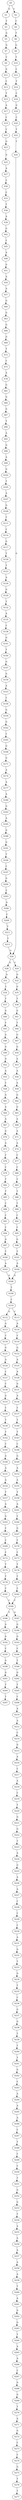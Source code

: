 strict digraph  {
	S0 -> S1 [ label = G ];
	S0 -> S2 [ label = C ];
	S1 -> S3 [ label = T ];
	S2 -> S4 [ label = C ];
	S3 -> S5 [ label = G ];
	S4 -> S6 [ label = T ];
	S5 -> S7 [ label = G ];
	S6 -> S8 [ label = G ];
	S7 -> S9 [ label = C ];
	S8 -> S10 [ label = T ];
	S9 -> S11 [ label = G ];
	S10 -> S12 [ label = C ];
	S11 -> S13 [ label = C ];
	S12 -> S14 [ label = T ];
	S13 -> S15 [ label = T ];
	S14 -> S16 [ label = C ];
	S15 -> S17 [ label = A ];
	S16 -> S18 [ label = G ];
	S17 -> S19 [ label = C ];
	S18 -> S20 [ label = C ];
	S19 -> S21 [ label = C ];
	S20 -> S22 [ label = T ];
	S21 -> S23 [ label = G ];
	S22 -> S24 [ label = T ];
	S23 -> S25 [ label = G ];
	S24 -> S26 [ label = G ];
	S25 -> S27 [ label = A ];
	S26 -> S28 [ label = G ];
	S26 -> S29 [ label = C ];
	S27 -> S30 [ label = C ];
	S28 -> S31 [ label = A ];
	S29 -> S32 [ label = G ];
	S30 -> S33 [ label = C ];
	S31 -> S34 [ label = C ];
	S32 -> S35 [ label = G ];
	S33 -> S36 [ label = T ];
	S34 -> S37 [ label = T ];
	S35 -> S38 [ label = T ];
	S36 -> S39 [ label = A ];
	S37 -> S40 [ label = G ];
	S38 -> S41 [ label = G ];
	S39 -> S42 [ label = G ];
	S40 -> S43 [ label = C ];
	S41 -> S44 [ label = T ];
	S42 -> S45 [ label = C ];
	S43 -> S46 [ label = G ];
	S44 -> S47 [ label = G ];
	S45 -> S48 [ label = A ];
	S46 -> S49 [ label = G ];
	S47 -> S50 [ label = G ];
	S48 -> S51 [ label = G ];
	S49 -> S52 [ label = G ];
	S50 -> S53 [ label = A ];
	S51 -> S54 [ label = A ];
	S52 -> S55 [ label = A ];
	S53 -> S56 [ label = A ];
	S54 -> S57 [ label = A ];
	S55 -> S58 [ label = C ];
	S56 -> S59 [ label = A ];
	S57 -> S60 [ label = G ];
	S58 -> S61 [ label = G ];
	S59 -> S62 [ label = G ];
	S60 -> S63 [ label = G ];
	S61 -> S64 [ label = A ];
	S62 -> S65 [ label = G ];
	S63 -> S66 [ label = G ];
	S64 -> S67 [ label = A ];
	S65 -> S68 [ label = A ];
	S66 -> S69 [ label = G ];
	S67 -> S70 [ label = G ];
	S68 -> S71 [ label = A ];
	S69 -> S72 [ label = T ];
	S70 -> S73 [ label = A ];
	S71 -> S74 [ label = A ];
	S72 -> S75 [ label = C ];
	S73 -> S76 [ label = C ];
	S74 -> S77 [ label = C ];
	S75 -> S78 [ label = A ];
	S76 -> S79 [ label = C ];
	S77 -> S80 [ label = C ];
	S78 -> S81 [ label = G ];
	S79 -> S82 [ label = T ];
	S80 -> S83 [ label = T ];
	S81 -> S84 [ label = G ];
	S82 -> S85 [ label = T ];
	S83 -> S86 [ label = T ];
	S84 -> S87 [ label = G ];
	S85 -> S88 [ label = C ];
	S86 -> S89 [ label = T ];
	S87 -> S90 [ label = T ];
	S88 -> S91 [ label = C ];
	S89 -> S92 [ label = C ];
	S90 -> S93 [ label = A ];
	S91 -> S94 [ label = C ];
	S92 -> S95 [ label = C ];
	S93 -> S96 [ label = G ];
	S94 -> S97 [ label = G ];
	S95 -> S98 [ label = G ];
	S96 -> S99 [ label = A ];
	S97 -> S100 [ label = T ];
	S98 -> S101 [ label = T ];
	S99 -> S102 [ label = G ];
	S100 -> S103 [ label = A ];
	S101 -> S104 [ label = A ];
	S102 -> S105 [ label = T ];
	S103 -> S106 [ label = G ];
	S104 -> S106 [ label = G ];
	S105 -> S107 [ label = A ];
	S106 -> S108 [ label = T ];
	S107 -> S109 [ label = G ];
	S108 -> S110 [ label = C ];
	S109 -> S111 [ label = T ];
	S110 -> S112 [ label = G ];
	S110 -> S113 [ label = C ];
	S111 -> S114 [ label = C ];
	S112 -> S115 [ label = G ];
	S113 -> S116 [ label = A ];
	S114 -> S117 [ label = G ];
	S115 -> S118 [ label = C ];
	S116 -> S119 [ label = C ];
	S117 -> S120 [ label = T ];
	S118 -> S121 [ label = G ];
	S119 -> S122 [ label = G ];
	S120 -> S123 [ label = T ];
	S121 -> S124 [ label = A ];
	S122 -> S125 [ label = A ];
	S123 -> S126 [ label = A ];
	S124 -> S127 [ label = C ];
	S125 -> S128 [ label = A ];
	S126 -> S129 [ label = G ];
	S127 -> S130 [ label = C ];
	S128 -> S131 [ label = G ];
	S129 -> S132 [ label = T ];
	S130 -> S133 [ label = G ];
	S131 -> S134 [ label = A ];
	S132 -> S135 [ label = A ];
	S133 -> S136 [ label = C ];
	S134 -> S137 [ label = C ];
	S135 -> S138 [ label = C ];
	S136 -> S139 [ label = T ];
	S137 -> S140 [ label = T ];
	S138 -> S141 [ label = G ];
	S139 -> S142 [ label = T ];
	S140 -> S143 [ label = T ];
	S141 -> S144 [ label = T ];
	S142 -> S145 [ label = C ];
	S143 -> S146 [ label = C ];
	S144 -> S147 [ label = G ];
	S145 -> S148 [ label = A ];
	S146 -> S149 [ label = G ];
	S147 -> S150 [ label = G ];
	S148 -> S151 [ label = A ];
	S149 -> S152 [ label = A ];
	S150 -> S153 [ label = A ];
	S151 -> S154 [ label = A ];
	S152 -> S155 [ label = A ];
	S153 -> S156 [ label = C ];
	S154 -> S157 [ label = T ];
	S155 -> S158 [ label = T ];
	S156 -> S159 [ label = G ];
	S157 -> S160 [ label = A ];
	S158 -> S161 [ label = A ];
	S159 -> S162 [ label = G ];
	S160 -> S163 [ label = G ];
	S161 -> S164 [ label = C ];
	S162 -> S165 [ label = C ];
	S163 -> S166 [ label = C ];
	S164 -> S167 [ label = G ];
	S165 -> S168 [ label = G ];
	S166 -> S169 [ label = C ];
	S167 -> S170 [ label = C ];
	S168 -> S171 [ label = G ];
	S169 -> S172 [ label = C ];
	S170 -> S173 [ label = C ];
	S171 -> S174 [ label = A ];
	S172 -> S175 [ label = T ];
	S173 -> S176 [ label = T ];
	S174 -> S177 [ label = A ];
	S175 -> S178 [ label = T ];
	S176 -> S179 [ label = T ];
	S177 -> S180 [ label = A ];
	S178 -> S181 [ label = C ];
	S179 -> S182 [ label = C ];
	S180 -> S183 [ label = G ];
	S181 -> S184 [ label = C ];
	S182 -> S184 [ label = C ];
	S183 -> S185 [ label = A ];
	S184 -> S186 [ label = T ];
	S184 -> S187 [ label = G ];
	S185 -> S188 [ label = G ];
	S186 -> S189 [ label = G ];
	S187 -> S190 [ label = G ];
	S188 -> S191 [ label = G ];
	S189 -> S192 [ label = G ];
	S190 -> S193 [ label = G ];
	S191 -> S194 [ label = T ];
	S192 -> S195 [ label = C ];
	S193 -> S196 [ label = C ];
	S194 -> S197 [ label = C ];
	S195 -> S198 [ label = G ];
	S196 -> S199 [ label = T ];
	S197 -> S200 [ label = G ];
	S198 -> S201 [ label = G ];
	S199 -> S202 [ label = G ];
	S200 -> S203 [ label = C ];
	S201 -> S204 [ label = T ];
	S202 -> S205 [ label = T ];
	S203 -> S206 [ label = G ];
	S204 -> S207 [ label = T ];
	S205 -> S208 [ label = C ];
	S206 -> S209 [ label = C ];
	S208 -> S210 [ label = A ];
	S209 -> S211 [ label = T ];
	S210 -> S212 [ label = A ];
	S211 -> S213 [ label = T ];
	S212 -> S214 [ label = C ];
	S213 -> S26 [ label = G ];
	S214 -> S215 [ label = G ];
	S215 -> S216 [ label = A ];
	S216 -> S217 [ label = C ];
	S217 -> S218 [ label = A ];
	S218 -> S219 [ label = C ];
	S219 -> S220 [ label = T ];
	S220 -> S221 [ label = G ];
	S221 -> S222 [ label = G ];
	S222 -> S223 [ label = T ];
	S223 -> S224 [ label = A ];
	S224 -> S225 [ label = G ];
	S225 -> S226 [ label = A ];
	S226 -> S227 [ label = A ];
	S227 -> S228 [ label = C ];
	S228 -> S229 [ label = C ];
	S229 -> S230 [ label = C ];
	S230 -> S231 [ label = A ];
	S231 -> S232 [ label = G ];
	S232 -> S233 [ label = T ];
	S233 -> S234 [ label = G ];
	S234 -> S235 [ label = T ];
	S235 -> S236 [ label = C ];
	S236 -> S237 [ label = G ];
	S237 -> S238 [ label = G ];
	S238 -> S239 [ label = T ];
	S239 -> S240 [ label = T ];
	S240 -> S241 [ label = T ];
	S241 -> S242 [ label = G ];
	S242 -> S243 [ label = C ];
	S243 -> S244 [ label = A ];
	S244 -> S245 [ label = A ];
	S245 -> S246 [ label = A ];
	S246 -> S247 [ label = C ];
	S247 -> S248 [ label = T ];
	S248 -> S249 [ label = C ];
	S249 -> S250 [ label = C ];
	S250 -> S251 [ label = T ];
	S251 -> S252 [ label = G ];
	S252 -> S253 [ label = G ];
	S253 -> S254 [ label = T ];
	S254 -> S255 [ label = A ];
	S255 -> S256 [ label = A ];
	S256 -> S257 [ label = A ];
	S257 -> S258 [ label = A ];
	S258 -> S259 [ label = A ];
	S259 -> S260 [ label = T ];
	S260 -> S261 [ label = A ];
	S261 -> S262 [ label = G ];
	S262 -> S263 [ label = G ];
	S263 -> S264 [ label = T ];
	S264 -> S265 [ label = A ];
	S265 -> S266 [ label = A ];
	S266 -> S267 [ label = C ];
	S267 -> S268 [ label = G ];
	S268 -> S269 [ label = G ];
	S269 -> S270 [ label = T ];
	S270 -> S271 [ label = A ];
	S271 -> S272 [ label = G ];
	S272 -> S273 [ label = C ];
	S273 -> S274 [ label = C ];
	S274 -> S275 [ label = G ];
	S275 -> S276 [ label = T ];
	S276 -> S277 [ label = T ];
}
